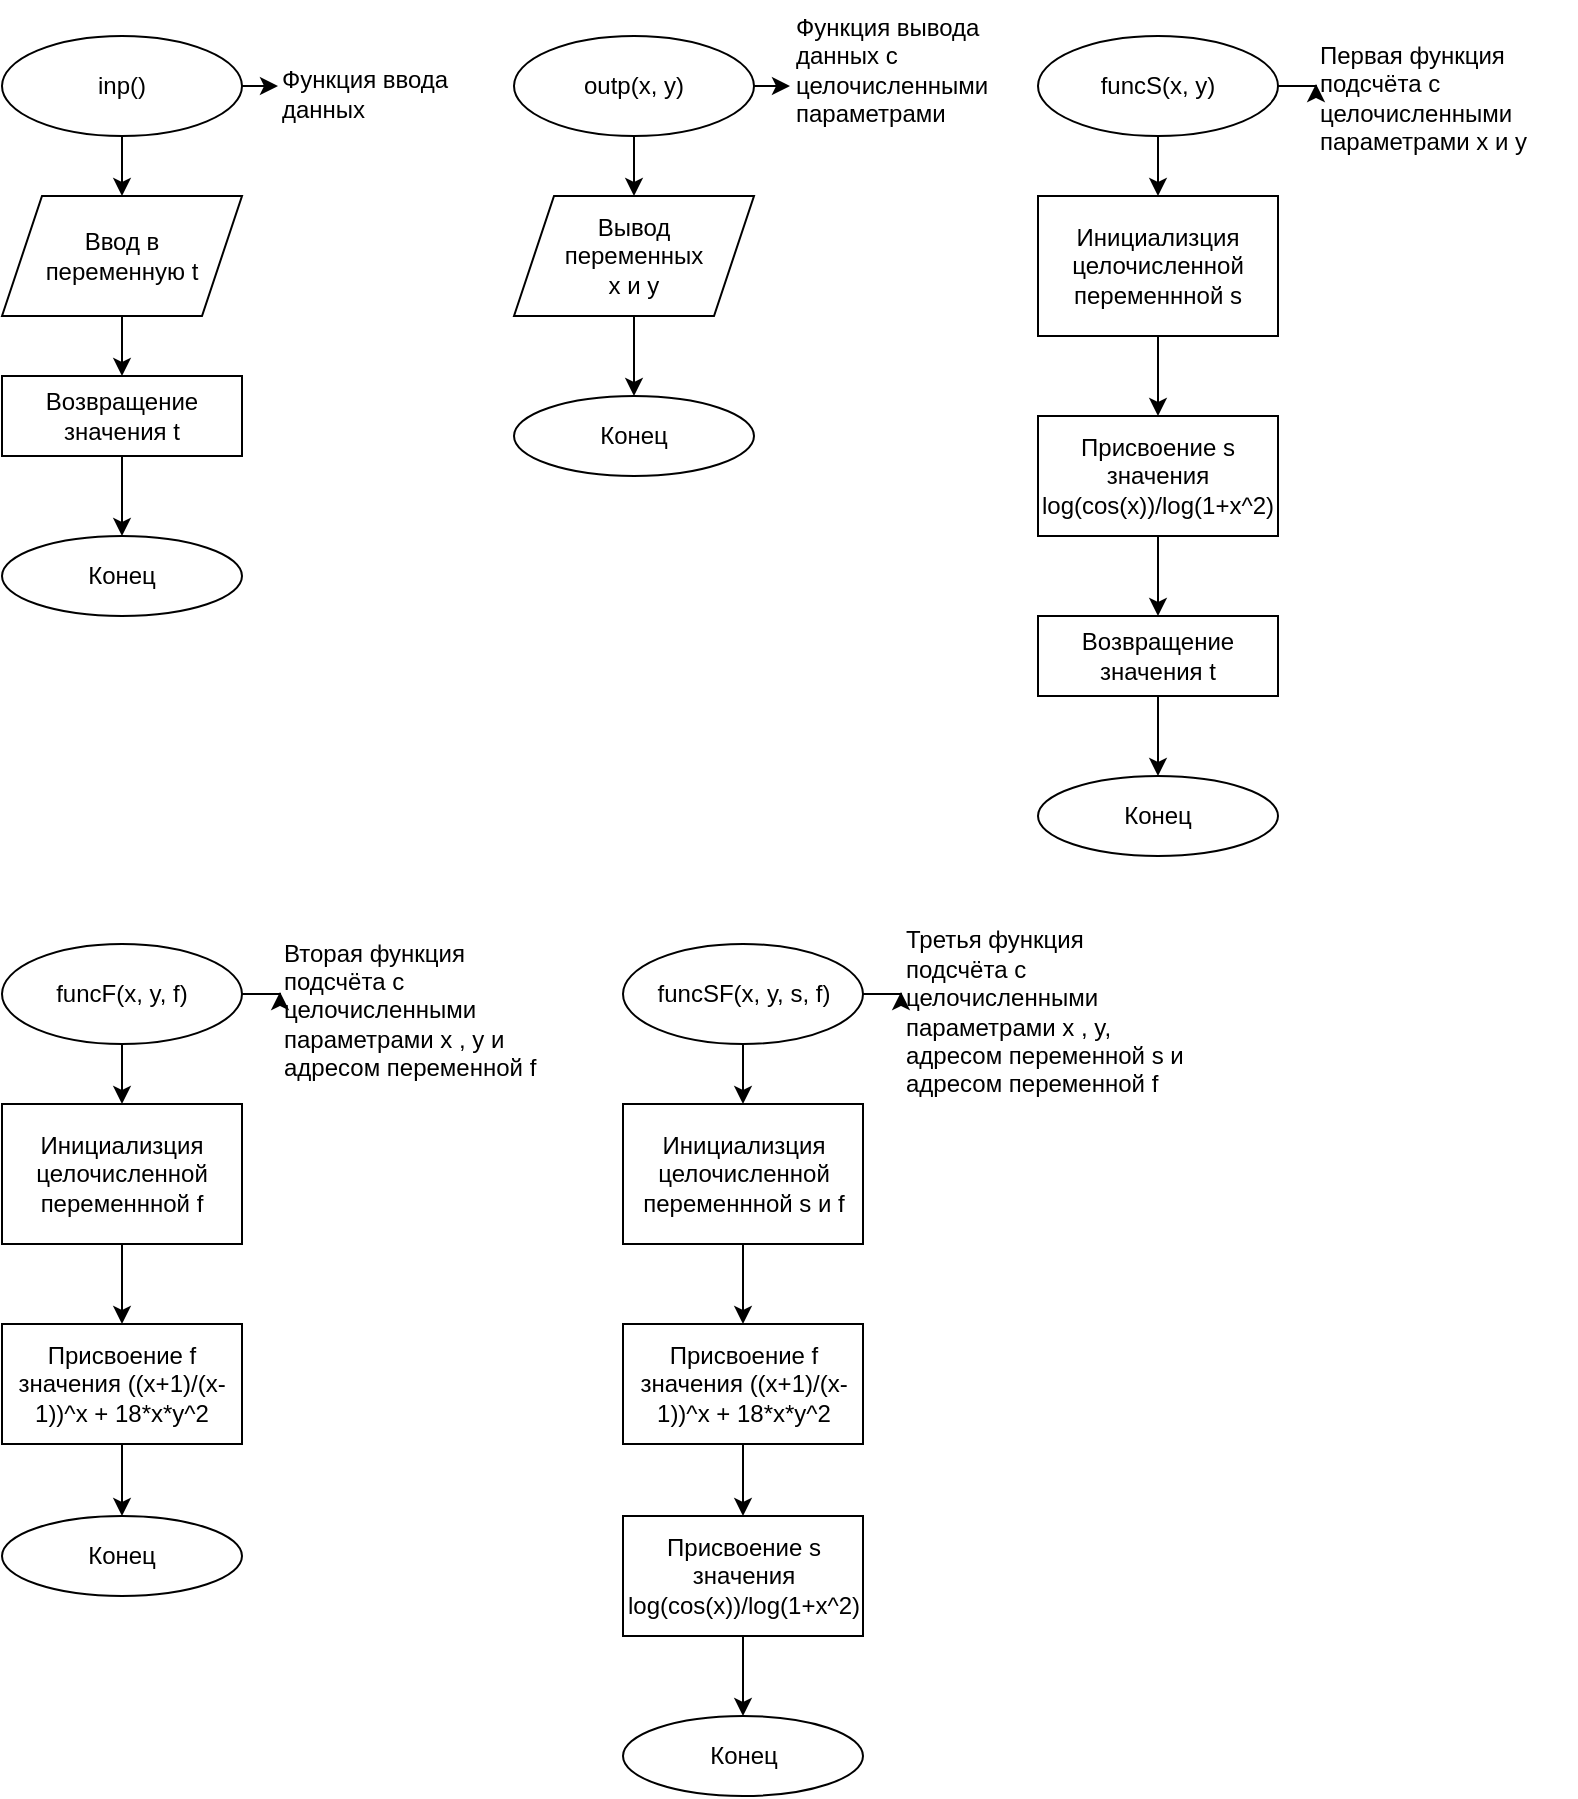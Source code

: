 <mxfile version="21.8.2" type="device">
  <diagram name="Страница 1" id="Tn99eOkTTJrvnzlQpPYF">
    <mxGraphModel dx="1085" dy="575" grid="1" gridSize="10" guides="1" tooltips="1" connect="1" arrows="1" fold="1" page="1" pageScale="1" pageWidth="827" pageHeight="1169" math="0" shadow="0">
      <root>
        <mxCell id="0" />
        <mxCell id="1" parent="0" />
        <mxCell id="y4CcdwK1j66yPGYbsRY_-3" style="edgeStyle=orthogonalEdgeStyle;rounded=0;orthogonalLoop=1;jettySize=auto;html=1;exitX=0.5;exitY=1;exitDx=0;exitDy=0;entryX=0.5;entryY=0;entryDx=0;entryDy=0;" edge="1" parent="1" source="y4CcdwK1j66yPGYbsRY_-1" target="y4CcdwK1j66yPGYbsRY_-2">
          <mxGeometry relative="1" as="geometry" />
        </mxCell>
        <mxCell id="y4CcdwK1j66yPGYbsRY_-1" value="inp()" style="ellipse;whiteSpace=wrap;html=1;" vertex="1" parent="1">
          <mxGeometry x="20" y="30" width="120" height="50" as="geometry" />
        </mxCell>
        <mxCell id="y4CcdwK1j66yPGYbsRY_-7" style="edgeStyle=orthogonalEdgeStyle;rounded=0;orthogonalLoop=1;jettySize=auto;html=1;exitX=0.5;exitY=1;exitDx=0;exitDy=0;entryX=0.5;entryY=0;entryDx=0;entryDy=0;" edge="1" parent="1" source="y4CcdwK1j66yPGYbsRY_-2" target="y4CcdwK1j66yPGYbsRY_-6">
          <mxGeometry relative="1" as="geometry" />
        </mxCell>
        <mxCell id="y4CcdwK1j66yPGYbsRY_-2" value="Ввод в &lt;br&gt;переменную t" style="shape=parallelogram;perimeter=parallelogramPerimeter;whiteSpace=wrap;html=1;fixedSize=1;" vertex="1" parent="1">
          <mxGeometry x="20" y="110" width="120" height="60" as="geometry" />
        </mxCell>
        <mxCell id="y4CcdwK1j66yPGYbsRY_-4" value="Конец" style="ellipse;whiteSpace=wrap;html=1;" vertex="1" parent="1">
          <mxGeometry x="20" y="280" width="120" height="40" as="geometry" />
        </mxCell>
        <mxCell id="y4CcdwK1j66yPGYbsRY_-8" style="edgeStyle=orthogonalEdgeStyle;rounded=0;orthogonalLoop=1;jettySize=auto;html=1;exitX=0.5;exitY=1;exitDx=0;exitDy=0;entryX=0.5;entryY=0;entryDx=0;entryDy=0;" edge="1" parent="1" source="y4CcdwK1j66yPGYbsRY_-6" target="y4CcdwK1j66yPGYbsRY_-4">
          <mxGeometry relative="1" as="geometry" />
        </mxCell>
        <mxCell id="y4CcdwK1j66yPGYbsRY_-6" value="Возвращение значения t" style="rounded=0;whiteSpace=wrap;html=1;" vertex="1" parent="1">
          <mxGeometry x="20" y="200" width="120" height="40" as="geometry" />
        </mxCell>
        <mxCell id="y4CcdwK1j66yPGYbsRY_-9" value="Функция ввода&lt;br&gt;данных" style="text;html=1;align=left;verticalAlign=middle;resizable=0;points=[];autosize=1;strokeColor=none;fillColor=none;" vertex="1" parent="1">
          <mxGeometry x="158" y="39" width="110" height="40" as="geometry" />
        </mxCell>
        <mxCell id="y4CcdwK1j66yPGYbsRY_-10" style="edgeStyle=orthogonalEdgeStyle;rounded=0;orthogonalLoop=1;jettySize=auto;html=1;exitX=0.5;exitY=1;exitDx=0;exitDy=0;entryX=0.5;entryY=0;entryDx=0;entryDy=0;" edge="1" parent="1" source="y4CcdwK1j66yPGYbsRY_-11" target="y4CcdwK1j66yPGYbsRY_-13">
          <mxGeometry relative="1" as="geometry" />
        </mxCell>
        <mxCell id="y4CcdwK1j66yPGYbsRY_-11" value="outp(x, y)" style="ellipse;whiteSpace=wrap;html=1;" vertex="1" parent="1">
          <mxGeometry x="276" y="30" width="120" height="50" as="geometry" />
        </mxCell>
        <mxCell id="y4CcdwK1j66yPGYbsRY_-18" style="edgeStyle=orthogonalEdgeStyle;rounded=0;orthogonalLoop=1;jettySize=auto;html=1;exitX=0.5;exitY=1;exitDx=0;exitDy=0;entryX=0.5;entryY=0;entryDx=0;entryDy=0;" edge="1" parent="1" source="y4CcdwK1j66yPGYbsRY_-13" target="y4CcdwK1j66yPGYbsRY_-14">
          <mxGeometry relative="1" as="geometry" />
        </mxCell>
        <mxCell id="y4CcdwK1j66yPGYbsRY_-13" value="Вывод &lt;br&gt;переменных &lt;br&gt;x и y" style="shape=parallelogram;perimeter=parallelogramPerimeter;whiteSpace=wrap;html=1;fixedSize=1;" vertex="1" parent="1">
          <mxGeometry x="276" y="110" width="120" height="60" as="geometry" />
        </mxCell>
        <mxCell id="y4CcdwK1j66yPGYbsRY_-14" value="Конец" style="ellipse;whiteSpace=wrap;html=1;" vertex="1" parent="1">
          <mxGeometry x="276" y="210" width="120" height="40" as="geometry" />
        </mxCell>
        <mxCell id="y4CcdwK1j66yPGYbsRY_-17" value="Функция вывода&lt;br&gt;данных с &lt;br&gt;целочисленными &lt;br&gt;параметрами" style="text;html=1;align=left;verticalAlign=middle;resizable=0;points=[];autosize=1;strokeColor=none;fillColor=none;" vertex="1" parent="1">
          <mxGeometry x="415" y="12" width="120" height="70" as="geometry" />
        </mxCell>
        <mxCell id="y4CcdwK1j66yPGYbsRY_-19" style="edgeStyle=orthogonalEdgeStyle;rounded=0;orthogonalLoop=1;jettySize=auto;html=1;exitX=1;exitY=0.5;exitDx=0;exitDy=0;entryX=0;entryY=0.4;entryDx=0;entryDy=0;entryPerimeter=0;" edge="1" parent="1" source="y4CcdwK1j66yPGYbsRY_-1" target="y4CcdwK1j66yPGYbsRY_-9">
          <mxGeometry relative="1" as="geometry" />
        </mxCell>
        <mxCell id="y4CcdwK1j66yPGYbsRY_-20" style="edgeStyle=orthogonalEdgeStyle;rounded=0;orthogonalLoop=1;jettySize=auto;html=1;exitX=1;exitY=0.5;exitDx=0;exitDy=0;entryX=-0.008;entryY=0.625;entryDx=0;entryDy=0;entryPerimeter=0;" edge="1" parent="1" source="y4CcdwK1j66yPGYbsRY_-11" target="y4CcdwK1j66yPGYbsRY_-17">
          <mxGeometry relative="1" as="geometry" />
        </mxCell>
        <mxCell id="y4CcdwK1j66yPGYbsRY_-31" style="edgeStyle=orthogonalEdgeStyle;rounded=0;orthogonalLoop=1;jettySize=auto;html=1;exitX=0.5;exitY=1;exitDx=0;exitDy=0;entryX=0.5;entryY=0;entryDx=0;entryDy=0;" edge="1" parent="1" source="y4CcdwK1j66yPGYbsRY_-23" target="y4CcdwK1j66yPGYbsRY_-28">
          <mxGeometry relative="1" as="geometry" />
        </mxCell>
        <mxCell id="y4CcdwK1j66yPGYbsRY_-23" value="funcS(x, y)" style="ellipse;whiteSpace=wrap;html=1;" vertex="1" parent="1">
          <mxGeometry x="538" y="30" width="120" height="50" as="geometry" />
        </mxCell>
        <mxCell id="y4CcdwK1j66yPGYbsRY_-26" value="Конец" style="ellipse;whiteSpace=wrap;html=1;" vertex="1" parent="1">
          <mxGeometry x="538" y="400" width="120" height="40" as="geometry" />
        </mxCell>
        <mxCell id="y4CcdwK1j66yPGYbsRY_-33" style="edgeStyle=orthogonalEdgeStyle;rounded=0;orthogonalLoop=1;jettySize=auto;html=1;exitX=0.5;exitY=1;exitDx=0;exitDy=0;entryX=0.5;entryY=0;entryDx=0;entryDy=0;" edge="1" parent="1" source="y4CcdwK1j66yPGYbsRY_-28" target="y4CcdwK1j66yPGYbsRY_-32">
          <mxGeometry relative="1" as="geometry" />
        </mxCell>
        <mxCell id="y4CcdwK1j66yPGYbsRY_-28" value="Инициализция целочисленной&lt;br&gt;переменнной s" style="rounded=0;whiteSpace=wrap;html=1;" vertex="1" parent="1">
          <mxGeometry x="538" y="110" width="120" height="70" as="geometry" />
        </mxCell>
        <mxCell id="y4CcdwK1j66yPGYbsRY_-29" value="Первая функция&lt;br&gt;подсчёта с &lt;br&gt;целочисленными&lt;br&gt;параметрами x и y" style="text;html=1;align=left;verticalAlign=middle;resizable=0;points=[];autosize=1;strokeColor=none;fillColor=none;" vertex="1" parent="1">
          <mxGeometry x="677" y="26" width="130" height="70" as="geometry" />
        </mxCell>
        <mxCell id="y4CcdwK1j66yPGYbsRY_-30" style="edgeStyle=orthogonalEdgeStyle;rounded=0;orthogonalLoop=1;jettySize=auto;html=1;exitX=1;exitY=0.5;exitDx=0;exitDy=0;entryX=0;entryY=0.4;entryDx=0;entryDy=0;entryPerimeter=0;" edge="1" parent="1" source="y4CcdwK1j66yPGYbsRY_-23" target="y4CcdwK1j66yPGYbsRY_-29">
          <mxGeometry relative="1" as="geometry" />
        </mxCell>
        <mxCell id="y4CcdwK1j66yPGYbsRY_-36" style="edgeStyle=orthogonalEdgeStyle;rounded=0;orthogonalLoop=1;jettySize=auto;html=1;exitX=0.5;exitY=1;exitDx=0;exitDy=0;entryX=0.5;entryY=0;entryDx=0;entryDy=0;" edge="1" parent="1" source="y4CcdwK1j66yPGYbsRY_-32" target="y4CcdwK1j66yPGYbsRY_-35">
          <mxGeometry relative="1" as="geometry" />
        </mxCell>
        <mxCell id="y4CcdwK1j66yPGYbsRY_-32" value="Присвоение s значения log(cos(x))/log(1+x^2)" style="rounded=0;whiteSpace=wrap;html=1;" vertex="1" parent="1">
          <mxGeometry x="538" y="220" width="120" height="60" as="geometry" />
        </mxCell>
        <mxCell id="y4CcdwK1j66yPGYbsRY_-37" style="edgeStyle=orthogonalEdgeStyle;rounded=0;orthogonalLoop=1;jettySize=auto;html=1;exitX=0.5;exitY=1;exitDx=0;exitDy=0;entryX=0.5;entryY=0;entryDx=0;entryDy=0;" edge="1" parent="1" source="y4CcdwK1j66yPGYbsRY_-35" target="y4CcdwK1j66yPGYbsRY_-26">
          <mxGeometry relative="1" as="geometry" />
        </mxCell>
        <mxCell id="y4CcdwK1j66yPGYbsRY_-35" value="Возвращение значения t" style="rounded=0;whiteSpace=wrap;html=1;" vertex="1" parent="1">
          <mxGeometry x="538" y="320" width="120" height="40" as="geometry" />
        </mxCell>
        <mxCell id="y4CcdwK1j66yPGYbsRY_-38" style="edgeStyle=orthogonalEdgeStyle;rounded=0;orthogonalLoop=1;jettySize=auto;html=1;exitX=0.5;exitY=1;exitDx=0;exitDy=0;entryX=0.5;entryY=0;entryDx=0;entryDy=0;" edge="1" parent="1" source="y4CcdwK1j66yPGYbsRY_-39" target="y4CcdwK1j66yPGYbsRY_-42">
          <mxGeometry relative="1" as="geometry" />
        </mxCell>
        <mxCell id="y4CcdwK1j66yPGYbsRY_-39" value="funcF(x, y, f)" style="ellipse;whiteSpace=wrap;html=1;" vertex="1" parent="1">
          <mxGeometry x="20" y="484" width="120" height="50" as="geometry" />
        </mxCell>
        <mxCell id="y4CcdwK1j66yPGYbsRY_-40" value="Конец" style="ellipse;whiteSpace=wrap;html=1;" vertex="1" parent="1">
          <mxGeometry x="20" y="770" width="120" height="40" as="geometry" />
        </mxCell>
        <mxCell id="y4CcdwK1j66yPGYbsRY_-41" style="edgeStyle=orthogonalEdgeStyle;rounded=0;orthogonalLoop=1;jettySize=auto;html=1;exitX=0.5;exitY=1;exitDx=0;exitDy=0;entryX=0.5;entryY=0;entryDx=0;entryDy=0;" edge="1" parent="1" source="y4CcdwK1j66yPGYbsRY_-42" target="y4CcdwK1j66yPGYbsRY_-46">
          <mxGeometry relative="1" as="geometry" />
        </mxCell>
        <mxCell id="y4CcdwK1j66yPGYbsRY_-42" value="Инициализция целочисленной&lt;br&gt;переменнной f" style="rounded=0;whiteSpace=wrap;html=1;" vertex="1" parent="1">
          <mxGeometry x="20" y="564" width="120" height="70" as="geometry" />
        </mxCell>
        <mxCell id="y4CcdwK1j66yPGYbsRY_-43" value="Вторая функция&lt;br&gt;подсчёта с &lt;br&gt;целочисленными&lt;br&gt;параметрами x , y и &lt;br&gt;адресом переменной f" style="text;html=1;align=left;verticalAlign=middle;resizable=0;points=[];autosize=1;strokeColor=none;fillColor=none;" vertex="1" parent="1">
          <mxGeometry x="159" y="472" width="150" height="90" as="geometry" />
        </mxCell>
        <mxCell id="y4CcdwK1j66yPGYbsRY_-44" style="edgeStyle=orthogonalEdgeStyle;rounded=0;orthogonalLoop=1;jettySize=auto;html=1;exitX=1;exitY=0.5;exitDx=0;exitDy=0;entryX=0;entryY=0.4;entryDx=0;entryDy=0;entryPerimeter=0;" edge="1" parent="1" source="y4CcdwK1j66yPGYbsRY_-39" target="y4CcdwK1j66yPGYbsRY_-43">
          <mxGeometry relative="1" as="geometry" />
        </mxCell>
        <mxCell id="y4CcdwK1j66yPGYbsRY_-49" style="edgeStyle=orthogonalEdgeStyle;rounded=0;orthogonalLoop=1;jettySize=auto;html=1;exitX=0.5;exitY=1;exitDx=0;exitDy=0;entryX=0.5;entryY=0;entryDx=0;entryDy=0;" edge="1" parent="1" source="y4CcdwK1j66yPGYbsRY_-46" target="y4CcdwK1j66yPGYbsRY_-40">
          <mxGeometry relative="1" as="geometry" />
        </mxCell>
        <mxCell id="y4CcdwK1j66yPGYbsRY_-46" value="Присвоение f значения ((x+1)/(x-1))^x + 18*x*y^2" style="rounded=0;whiteSpace=wrap;html=1;" vertex="1" parent="1">
          <mxGeometry x="20" y="674" width="120" height="60" as="geometry" />
        </mxCell>
        <mxCell id="y4CcdwK1j66yPGYbsRY_-50" style="edgeStyle=orthogonalEdgeStyle;rounded=0;orthogonalLoop=1;jettySize=auto;html=1;exitX=0.5;exitY=1;exitDx=0;exitDy=0;entryX=0.5;entryY=0;entryDx=0;entryDy=0;" edge="1" parent="1" source="y4CcdwK1j66yPGYbsRY_-51" target="y4CcdwK1j66yPGYbsRY_-54">
          <mxGeometry relative="1" as="geometry" />
        </mxCell>
        <mxCell id="y4CcdwK1j66yPGYbsRY_-51" value="funcSF(x, y, s, f)" style="ellipse;whiteSpace=wrap;html=1;" vertex="1" parent="1">
          <mxGeometry x="330.5" y="484" width="120" height="50" as="geometry" />
        </mxCell>
        <mxCell id="y4CcdwK1j66yPGYbsRY_-52" value="Конец" style="ellipse;whiteSpace=wrap;html=1;" vertex="1" parent="1">
          <mxGeometry x="330.5" y="870" width="120" height="40" as="geometry" />
        </mxCell>
        <mxCell id="y4CcdwK1j66yPGYbsRY_-53" style="edgeStyle=orthogonalEdgeStyle;rounded=0;orthogonalLoop=1;jettySize=auto;html=1;exitX=0.5;exitY=1;exitDx=0;exitDy=0;entryX=0.5;entryY=0;entryDx=0;entryDy=0;" edge="1" parent="1" source="y4CcdwK1j66yPGYbsRY_-54" target="y4CcdwK1j66yPGYbsRY_-58">
          <mxGeometry relative="1" as="geometry" />
        </mxCell>
        <mxCell id="y4CcdwK1j66yPGYbsRY_-54" value="Инициализция целочисленной&lt;br&gt;переменнной s и f" style="rounded=0;whiteSpace=wrap;html=1;" vertex="1" parent="1">
          <mxGeometry x="330.5" y="564" width="120" height="70" as="geometry" />
        </mxCell>
        <mxCell id="y4CcdwK1j66yPGYbsRY_-55" value="Третья функция&lt;br&gt;подсчёта с &lt;br&gt;целочисленными&lt;br&gt;параметрами x , y, &lt;br&gt;адресом переменной s и &lt;br&gt;адресом переменной f" style="text;html=1;align=left;verticalAlign=middle;resizable=0;points=[];autosize=1;strokeColor=none;fillColor=none;" vertex="1" parent="1">
          <mxGeometry x="469.5" y="468" width="160" height="100" as="geometry" />
        </mxCell>
        <mxCell id="y4CcdwK1j66yPGYbsRY_-56" style="edgeStyle=orthogonalEdgeStyle;rounded=0;orthogonalLoop=1;jettySize=auto;html=1;exitX=1;exitY=0.5;exitDx=0;exitDy=0;entryX=0;entryY=0.4;entryDx=0;entryDy=0;entryPerimeter=0;" edge="1" parent="1" source="y4CcdwK1j66yPGYbsRY_-51" target="y4CcdwK1j66yPGYbsRY_-55">
          <mxGeometry relative="1" as="geometry" />
        </mxCell>
        <mxCell id="y4CcdwK1j66yPGYbsRY_-60" style="edgeStyle=orthogonalEdgeStyle;rounded=0;orthogonalLoop=1;jettySize=auto;html=1;exitX=0.5;exitY=1;exitDx=0;exitDy=0;entryX=0.5;entryY=0;entryDx=0;entryDy=0;" edge="1" parent="1" source="y4CcdwK1j66yPGYbsRY_-58" target="y4CcdwK1j66yPGYbsRY_-59">
          <mxGeometry relative="1" as="geometry" />
        </mxCell>
        <mxCell id="y4CcdwK1j66yPGYbsRY_-58" value="Присвоение f значения ((x+1)/(x-1))^x + 18*x*y^2" style="rounded=0;whiteSpace=wrap;html=1;" vertex="1" parent="1">
          <mxGeometry x="330.5" y="674" width="120" height="60" as="geometry" />
        </mxCell>
        <mxCell id="y4CcdwK1j66yPGYbsRY_-61" style="edgeStyle=orthogonalEdgeStyle;rounded=0;orthogonalLoop=1;jettySize=auto;html=1;exitX=0.5;exitY=1;exitDx=0;exitDy=0;entryX=0.5;entryY=0;entryDx=0;entryDy=0;" edge="1" parent="1" source="y4CcdwK1j66yPGYbsRY_-59" target="y4CcdwK1j66yPGYbsRY_-52">
          <mxGeometry relative="1" as="geometry" />
        </mxCell>
        <mxCell id="y4CcdwK1j66yPGYbsRY_-59" value="Присвоение s значения log(cos(x))/log(1+x^2)" style="rounded=0;whiteSpace=wrap;html=1;" vertex="1" parent="1">
          <mxGeometry x="330.5" y="770" width="120" height="60" as="geometry" />
        </mxCell>
      </root>
    </mxGraphModel>
  </diagram>
</mxfile>
